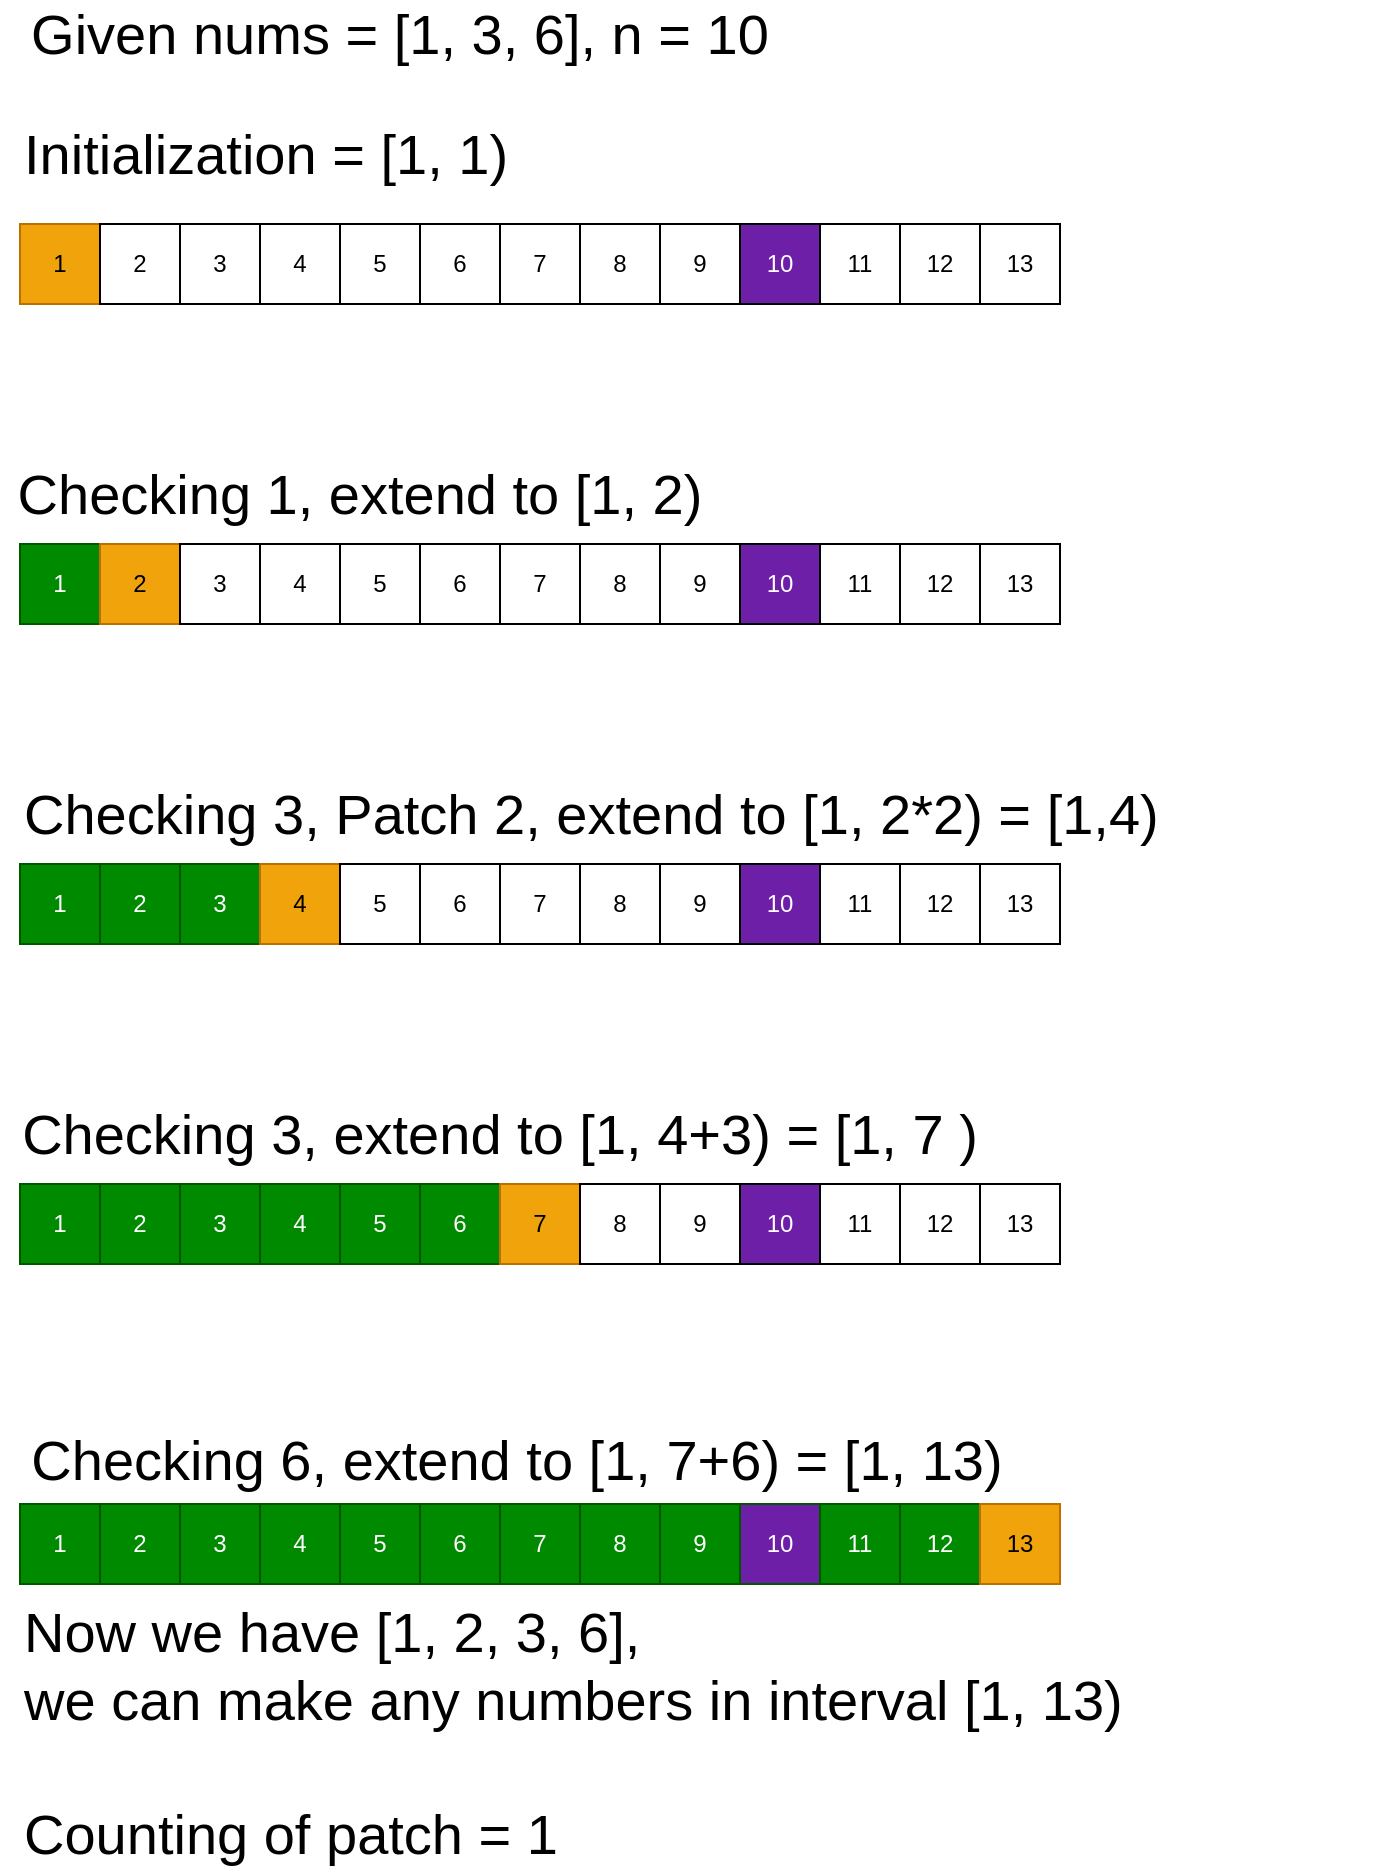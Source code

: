 <mxfile version="24.5.4" type="github">
  <diagram name="第 1 页" id="Vv7K0Z9YcaabSBtemKyn">
    <mxGraphModel dx="2620" dy="1680" grid="0" gridSize="10" guides="1" tooltips="1" connect="1" arrows="1" fold="1" page="1" pageScale="1" pageWidth="827" pageHeight="1169" background="none" math="0" shadow="0">
      <root>
        <mxCell id="0" />
        <mxCell id="1" parent="0" />
        <mxCell id="asMnh2SLZ0_MW1p4lzxj-1" value="1" style="whiteSpace=wrap;html=1;fillColor=#f0a30a;fontColor=#000000;strokeColor=#BD7000;" vertex="1" parent="1">
          <mxGeometry x="120" y="160" width="40" height="40" as="geometry" />
        </mxCell>
        <mxCell id="asMnh2SLZ0_MW1p4lzxj-2" value="2" style="whiteSpace=wrap;html=1;" vertex="1" parent="1">
          <mxGeometry x="160" y="160" width="40" height="40" as="geometry" />
        </mxCell>
        <mxCell id="asMnh2SLZ0_MW1p4lzxj-3" value="3" style="whiteSpace=wrap;html=1;" vertex="1" parent="1">
          <mxGeometry x="200" y="160" width="40" height="40" as="geometry" />
        </mxCell>
        <mxCell id="asMnh2SLZ0_MW1p4lzxj-4" value="4" style="whiteSpace=wrap;html=1;" vertex="1" parent="1">
          <mxGeometry x="240" y="160" width="40" height="40" as="geometry" />
        </mxCell>
        <mxCell id="asMnh2SLZ0_MW1p4lzxj-5" value="5" style="whiteSpace=wrap;html=1;" vertex="1" parent="1">
          <mxGeometry x="280" y="160" width="40" height="40" as="geometry" />
        </mxCell>
        <mxCell id="asMnh2SLZ0_MW1p4lzxj-6" value="6" style="whiteSpace=wrap;html=1;" vertex="1" parent="1">
          <mxGeometry x="320" y="160" width="40" height="40" as="geometry" />
        </mxCell>
        <mxCell id="asMnh2SLZ0_MW1p4lzxj-7" value="7" style="whiteSpace=wrap;html=1;" vertex="1" parent="1">
          <mxGeometry x="360" y="160" width="40" height="40" as="geometry" />
        </mxCell>
        <mxCell id="asMnh2SLZ0_MW1p4lzxj-8" value="8" style="whiteSpace=wrap;html=1;" vertex="1" parent="1">
          <mxGeometry x="400" y="160" width="40" height="40" as="geometry" />
        </mxCell>
        <mxCell id="asMnh2SLZ0_MW1p4lzxj-10" value="9" style="whiteSpace=wrap;html=1;" vertex="1" parent="1">
          <mxGeometry x="440" y="160" width="40" height="40" as="geometry" />
        </mxCell>
        <mxCell id="asMnh2SLZ0_MW1p4lzxj-11" value="&lt;font color=&quot;#ffffff&quot;&gt;10&lt;/font&gt;" style="whiteSpace=wrap;html=1;fillColor=#6D1FA8;" vertex="1" parent="1">
          <mxGeometry x="480" y="160" width="40" height="40" as="geometry" />
        </mxCell>
        <mxCell id="asMnh2SLZ0_MW1p4lzxj-12" value="11" style="whiteSpace=wrap;html=1;" vertex="1" parent="1">
          <mxGeometry x="520" y="160" width="40" height="40" as="geometry" />
        </mxCell>
        <mxCell id="asMnh2SLZ0_MW1p4lzxj-13" value="12" style="whiteSpace=wrap;html=1;" vertex="1" parent="1">
          <mxGeometry x="560" y="160" width="40" height="40" as="geometry" />
        </mxCell>
        <mxCell id="asMnh2SLZ0_MW1p4lzxj-14" value="13" style="whiteSpace=wrap;html=1;" vertex="1" parent="1">
          <mxGeometry x="600" y="160" width="40" height="40" as="geometry" />
        </mxCell>
        <mxCell id="asMnh2SLZ0_MW1p4lzxj-15" value="1" style="whiteSpace=wrap;html=1;fillColor=#008a00;fontColor=#ffffff;strokeColor=#005700;" vertex="1" parent="1">
          <mxGeometry x="120" y="320" width="40" height="40" as="geometry" />
        </mxCell>
        <mxCell id="asMnh2SLZ0_MW1p4lzxj-16" value="2" style="whiteSpace=wrap;html=1;fillColor=#f0a30a;fontColor=#000000;strokeColor=#BD7000;" vertex="1" parent="1">
          <mxGeometry x="160" y="320" width="40" height="40" as="geometry" />
        </mxCell>
        <mxCell id="asMnh2SLZ0_MW1p4lzxj-17" value="3" style="whiteSpace=wrap;html=1;" vertex="1" parent="1">
          <mxGeometry x="200" y="320" width="40" height="40" as="geometry" />
        </mxCell>
        <mxCell id="asMnh2SLZ0_MW1p4lzxj-18" value="4" style="whiteSpace=wrap;html=1;" vertex="1" parent="1">
          <mxGeometry x="240" y="320" width="40" height="40" as="geometry" />
        </mxCell>
        <mxCell id="asMnh2SLZ0_MW1p4lzxj-19" value="5" style="whiteSpace=wrap;html=1;" vertex="1" parent="1">
          <mxGeometry x="280" y="320" width="40" height="40" as="geometry" />
        </mxCell>
        <mxCell id="asMnh2SLZ0_MW1p4lzxj-20" value="6" style="whiteSpace=wrap;html=1;" vertex="1" parent="1">
          <mxGeometry x="320" y="320" width="40" height="40" as="geometry" />
        </mxCell>
        <mxCell id="asMnh2SLZ0_MW1p4lzxj-21" value="7" style="whiteSpace=wrap;html=1;" vertex="1" parent="1">
          <mxGeometry x="360" y="320" width="40" height="40" as="geometry" />
        </mxCell>
        <mxCell id="asMnh2SLZ0_MW1p4lzxj-22" value="8" style="whiteSpace=wrap;html=1;" vertex="1" parent="1">
          <mxGeometry x="400" y="320" width="40" height="40" as="geometry" />
        </mxCell>
        <mxCell id="asMnh2SLZ0_MW1p4lzxj-23" value="9" style="whiteSpace=wrap;html=1;" vertex="1" parent="1">
          <mxGeometry x="440" y="320" width="40" height="40" as="geometry" />
        </mxCell>
        <mxCell id="asMnh2SLZ0_MW1p4lzxj-24" value="&lt;font color=&quot;#ffffff&quot;&gt;10&lt;/font&gt;" style="whiteSpace=wrap;html=1;fillColor=#6D1FA8;" vertex="1" parent="1">
          <mxGeometry x="480" y="320" width="40" height="40" as="geometry" />
        </mxCell>
        <mxCell id="asMnh2SLZ0_MW1p4lzxj-25" value="11" style="whiteSpace=wrap;html=1;" vertex="1" parent="1">
          <mxGeometry x="520" y="320" width="40" height="40" as="geometry" />
        </mxCell>
        <mxCell id="asMnh2SLZ0_MW1p4lzxj-26" value="12" style="whiteSpace=wrap;html=1;" vertex="1" parent="1">
          <mxGeometry x="560" y="320" width="40" height="40" as="geometry" />
        </mxCell>
        <mxCell id="asMnh2SLZ0_MW1p4lzxj-27" value="13" style="whiteSpace=wrap;html=1;" vertex="1" parent="1">
          <mxGeometry x="600" y="320" width="40" height="40" as="geometry" />
        </mxCell>
        <mxCell id="asMnh2SLZ0_MW1p4lzxj-28" value="1" style="whiteSpace=wrap;html=1;fillColor=#008a00;fontColor=#ffffff;strokeColor=#005700;" vertex="1" parent="1">
          <mxGeometry x="120" y="480" width="40" height="40" as="geometry" />
        </mxCell>
        <mxCell id="asMnh2SLZ0_MW1p4lzxj-29" value="2" style="whiteSpace=wrap;html=1;fillColor=#008a00;fontColor=#ffffff;strokeColor=#005700;" vertex="1" parent="1">
          <mxGeometry x="160" y="480" width="40" height="40" as="geometry" />
        </mxCell>
        <mxCell id="asMnh2SLZ0_MW1p4lzxj-30" value="3" style="whiteSpace=wrap;html=1;fillColor=#008a00;fontColor=#ffffff;strokeColor=#005700;" vertex="1" parent="1">
          <mxGeometry x="200" y="480" width="40" height="40" as="geometry" />
        </mxCell>
        <mxCell id="asMnh2SLZ0_MW1p4lzxj-31" value="4" style="whiteSpace=wrap;html=1;fillColor=#f0a30a;fontColor=#000000;strokeColor=#BD7000;" vertex="1" parent="1">
          <mxGeometry x="240" y="480" width="40" height="40" as="geometry" />
        </mxCell>
        <mxCell id="asMnh2SLZ0_MW1p4lzxj-32" value="5" style="whiteSpace=wrap;html=1;" vertex="1" parent="1">
          <mxGeometry x="280" y="480" width="40" height="40" as="geometry" />
        </mxCell>
        <mxCell id="asMnh2SLZ0_MW1p4lzxj-33" value="6" style="whiteSpace=wrap;html=1;" vertex="1" parent="1">
          <mxGeometry x="320" y="480" width="40" height="40" as="geometry" />
        </mxCell>
        <mxCell id="asMnh2SLZ0_MW1p4lzxj-34" value="7" style="whiteSpace=wrap;html=1;" vertex="1" parent="1">
          <mxGeometry x="360" y="480" width="40" height="40" as="geometry" />
        </mxCell>
        <mxCell id="asMnh2SLZ0_MW1p4lzxj-35" value="8" style="whiteSpace=wrap;html=1;" vertex="1" parent="1">
          <mxGeometry x="400" y="480" width="40" height="40" as="geometry" />
        </mxCell>
        <mxCell id="asMnh2SLZ0_MW1p4lzxj-36" value="9" style="whiteSpace=wrap;html=1;" vertex="1" parent="1">
          <mxGeometry x="440" y="480" width="40" height="40" as="geometry" />
        </mxCell>
        <mxCell id="asMnh2SLZ0_MW1p4lzxj-37" value="&lt;font color=&quot;#ffffff&quot;&gt;10&lt;/font&gt;" style="whiteSpace=wrap;html=1;fillColor=#6D1FA8;" vertex="1" parent="1">
          <mxGeometry x="480" y="480" width="40" height="40" as="geometry" />
        </mxCell>
        <mxCell id="asMnh2SLZ0_MW1p4lzxj-38" value="11" style="whiteSpace=wrap;html=1;" vertex="1" parent="1">
          <mxGeometry x="520" y="480" width="40" height="40" as="geometry" />
        </mxCell>
        <mxCell id="asMnh2SLZ0_MW1p4lzxj-39" value="12" style="whiteSpace=wrap;html=1;" vertex="1" parent="1">
          <mxGeometry x="560" y="480" width="40" height="40" as="geometry" />
        </mxCell>
        <mxCell id="asMnh2SLZ0_MW1p4lzxj-40" value="13" style="whiteSpace=wrap;html=1;" vertex="1" parent="1">
          <mxGeometry x="600" y="480" width="40" height="40" as="geometry" />
        </mxCell>
        <mxCell id="asMnh2SLZ0_MW1p4lzxj-41" value="1" style="whiteSpace=wrap;html=1;fillColor=#008a00;fontColor=#ffffff;strokeColor=#005700;" vertex="1" parent="1">
          <mxGeometry x="120" y="640" width="40" height="40" as="geometry" />
        </mxCell>
        <mxCell id="asMnh2SLZ0_MW1p4lzxj-42" value="2" style="whiteSpace=wrap;html=1;fillColor=#008a00;fontColor=#ffffff;strokeColor=#005700;" vertex="1" parent="1">
          <mxGeometry x="160" y="640" width="40" height="40" as="geometry" />
        </mxCell>
        <mxCell id="asMnh2SLZ0_MW1p4lzxj-43" value="3" style="whiteSpace=wrap;html=1;fillColor=#008a00;fontColor=#ffffff;strokeColor=#005700;" vertex="1" parent="1">
          <mxGeometry x="200" y="640" width="40" height="40" as="geometry" />
        </mxCell>
        <mxCell id="asMnh2SLZ0_MW1p4lzxj-44" value="4" style="whiteSpace=wrap;html=1;fillColor=#008a00;fontColor=#ffffff;strokeColor=#005700;" vertex="1" parent="1">
          <mxGeometry x="240" y="640" width="40" height="40" as="geometry" />
        </mxCell>
        <mxCell id="asMnh2SLZ0_MW1p4lzxj-45" value="5" style="whiteSpace=wrap;html=1;fillColor=#008a00;fontColor=#ffffff;strokeColor=#005700;" vertex="1" parent="1">
          <mxGeometry x="280" y="640" width="40" height="40" as="geometry" />
        </mxCell>
        <mxCell id="asMnh2SLZ0_MW1p4lzxj-46" value="6" style="whiteSpace=wrap;html=1;fillColor=#008a00;fontColor=#ffffff;strokeColor=#005700;" vertex="1" parent="1">
          <mxGeometry x="320" y="640" width="40" height="40" as="geometry" />
        </mxCell>
        <mxCell id="asMnh2SLZ0_MW1p4lzxj-47" value="7" style="whiteSpace=wrap;html=1;fillColor=#f0a30a;fontColor=#000000;strokeColor=#BD7000;" vertex="1" parent="1">
          <mxGeometry x="360" y="640" width="40" height="40" as="geometry" />
        </mxCell>
        <mxCell id="asMnh2SLZ0_MW1p4lzxj-48" value="8" style="whiteSpace=wrap;html=1;" vertex="1" parent="1">
          <mxGeometry x="400" y="640" width="40" height="40" as="geometry" />
        </mxCell>
        <mxCell id="asMnh2SLZ0_MW1p4lzxj-49" value="9" style="whiteSpace=wrap;html=1;" vertex="1" parent="1">
          <mxGeometry x="440" y="640" width="40" height="40" as="geometry" />
        </mxCell>
        <mxCell id="asMnh2SLZ0_MW1p4lzxj-50" value="&lt;font style=&quot;background-color: rgb(109, 31, 168);&quot; color=&quot;#ffffff&quot;&gt;10&lt;/font&gt;" style="whiteSpace=wrap;html=1;fillColor=#6D1FA8;" vertex="1" parent="1">
          <mxGeometry x="480" y="640" width="40" height="40" as="geometry" />
        </mxCell>
        <mxCell id="asMnh2SLZ0_MW1p4lzxj-51" value="11" style="whiteSpace=wrap;html=1;" vertex="1" parent="1">
          <mxGeometry x="520" y="640" width="40" height="40" as="geometry" />
        </mxCell>
        <mxCell id="asMnh2SLZ0_MW1p4lzxj-52" value="12" style="whiteSpace=wrap;html=1;" vertex="1" parent="1">
          <mxGeometry x="560" y="640" width="40" height="40" as="geometry" />
        </mxCell>
        <mxCell id="asMnh2SLZ0_MW1p4lzxj-53" value="13" style="whiteSpace=wrap;html=1;" vertex="1" parent="1">
          <mxGeometry x="600" y="640" width="40" height="40" as="geometry" />
        </mxCell>
        <mxCell id="asMnh2SLZ0_MW1p4lzxj-54" value="1" style="whiteSpace=wrap;html=1;fillColor=#008a00;fontColor=#ffffff;strokeColor=#005700;" vertex="1" parent="1">
          <mxGeometry x="120" y="800" width="40" height="40" as="geometry" />
        </mxCell>
        <mxCell id="asMnh2SLZ0_MW1p4lzxj-55" value="2" style="whiteSpace=wrap;html=1;fillColor=#008a00;fontColor=#ffffff;strokeColor=#005700;" vertex="1" parent="1">
          <mxGeometry x="160" y="800" width="40" height="40" as="geometry" />
        </mxCell>
        <mxCell id="asMnh2SLZ0_MW1p4lzxj-56" value="3" style="whiteSpace=wrap;html=1;fillColor=#008a00;fontColor=#ffffff;strokeColor=#005700;" vertex="1" parent="1">
          <mxGeometry x="200" y="800" width="40" height="40" as="geometry" />
        </mxCell>
        <mxCell id="asMnh2SLZ0_MW1p4lzxj-57" value="4" style="whiteSpace=wrap;html=1;fillColor=#008a00;fontColor=#ffffff;strokeColor=#005700;" vertex="1" parent="1">
          <mxGeometry x="240" y="800" width="40" height="40" as="geometry" />
        </mxCell>
        <mxCell id="asMnh2SLZ0_MW1p4lzxj-58" value="5" style="whiteSpace=wrap;html=1;fillColor=#008a00;fontColor=#ffffff;strokeColor=#005700;" vertex="1" parent="1">
          <mxGeometry x="280" y="800" width="40" height="40" as="geometry" />
        </mxCell>
        <mxCell id="asMnh2SLZ0_MW1p4lzxj-59" value="6" style="whiteSpace=wrap;html=1;fillColor=#008a00;fontColor=#ffffff;strokeColor=#005700;" vertex="1" parent="1">
          <mxGeometry x="320" y="800" width="40" height="40" as="geometry" />
        </mxCell>
        <mxCell id="asMnh2SLZ0_MW1p4lzxj-60" value="7" style="whiteSpace=wrap;html=1;fillColor=#008a00;fontColor=#ffffff;strokeColor=#005700;" vertex="1" parent="1">
          <mxGeometry x="360" y="800" width="40" height="40" as="geometry" />
        </mxCell>
        <mxCell id="asMnh2SLZ0_MW1p4lzxj-61" value="8" style="whiteSpace=wrap;html=1;fillColor=#008a00;fontColor=#ffffff;strokeColor=#005700;" vertex="1" parent="1">
          <mxGeometry x="400" y="800" width="40" height="40" as="geometry" />
        </mxCell>
        <mxCell id="asMnh2SLZ0_MW1p4lzxj-62" value="9" style="whiteSpace=wrap;html=1;fillColor=#008a00;fontColor=#ffffff;strokeColor=#005700;" vertex="1" parent="1">
          <mxGeometry x="440" y="800" width="40" height="40" as="geometry" />
        </mxCell>
        <mxCell id="asMnh2SLZ0_MW1p4lzxj-63" value="10" style="whiteSpace=wrap;html=1;fillColor=#6D1FA8;fontColor=#ffffff;strokeColor=#005700;" vertex="1" parent="1">
          <mxGeometry x="480" y="800" width="40" height="40" as="geometry" />
        </mxCell>
        <mxCell id="asMnh2SLZ0_MW1p4lzxj-64" value="11" style="whiteSpace=wrap;html=1;fillColor=#008a00;fontColor=#ffffff;strokeColor=#005700;" vertex="1" parent="1">
          <mxGeometry x="520" y="800" width="40" height="40" as="geometry" />
        </mxCell>
        <mxCell id="asMnh2SLZ0_MW1p4lzxj-65" value="12" style="whiteSpace=wrap;html=1;fillColor=#008a00;fontColor=#ffffff;strokeColor=#005700;" vertex="1" parent="1">
          <mxGeometry x="560" y="800" width="40" height="40" as="geometry" />
        </mxCell>
        <mxCell id="asMnh2SLZ0_MW1p4lzxj-66" value="13" style="whiteSpace=wrap;html=1;fillColor=#f0a30a;fontColor=#000000;strokeColor=#BD7000;" vertex="1" parent="1">
          <mxGeometry x="600" y="800" width="40" height="40" as="geometry" />
        </mxCell>
        <mxCell id="asMnh2SLZ0_MW1p4lzxj-67" value="&lt;div&gt;&lt;font style=&quot;font-size: 28px;&quot;&gt;Given nums = [1, 3, 6], n = 10&lt;/font&gt;&lt;/div&gt;" style="text;html=1;align=center;verticalAlign=middle;whiteSpace=wrap;rounded=0;" vertex="1" parent="1">
          <mxGeometry x="110" y="50" width="400" height="30" as="geometry" />
        </mxCell>
        <mxCell id="asMnh2SLZ0_MW1p4lzxj-68" value="&lt;div&gt;&lt;font style=&quot;font-size: 28px;&quot;&gt;Initialization = [1, 1)&lt;/font&gt;&lt;/div&gt;" style="text;html=1;align=left;verticalAlign=middle;whiteSpace=wrap;rounded=0;" vertex="1" parent="1">
          <mxGeometry x="120" y="110" width="300" height="30" as="geometry" />
        </mxCell>
        <mxCell id="asMnh2SLZ0_MW1p4lzxj-70" value="&lt;div&gt;&lt;font style=&quot;font-size: 28px;&quot;&gt;Checking 1, extend to [1, 2)&lt;/font&gt;&lt;/div&gt;" style="text;html=1;align=center;verticalAlign=middle;whiteSpace=wrap;rounded=0;" vertex="1" parent="1">
          <mxGeometry x="110" y="280" width="360" height="30" as="geometry" />
        </mxCell>
        <mxCell id="asMnh2SLZ0_MW1p4lzxj-71" value="&lt;div&gt;&lt;font style=&quot;font-size: 28px;&quot;&gt;Checking 3, Patch 2, extend to [1, 2*2) = [1,4)&lt;/font&gt;&lt;/div&gt;" style="text;html=1;align=left;verticalAlign=middle;whiteSpace=wrap;rounded=0;" vertex="1" parent="1">
          <mxGeometry x="120" y="440" width="620" height="30" as="geometry" />
        </mxCell>
        <mxCell id="asMnh2SLZ0_MW1p4lzxj-72" value="&lt;div&gt;&lt;font style=&quot;font-size: 28px;&quot;&gt;Checking 3, extend to [1, 4+3) = [1, 7 )&lt;/font&gt;&lt;/div&gt;" style="text;html=1;align=center;verticalAlign=middle;whiteSpace=wrap;rounded=0;" vertex="1" parent="1">
          <mxGeometry x="110" y="600" width="500" height="30" as="geometry" />
        </mxCell>
        <mxCell id="asMnh2SLZ0_MW1p4lzxj-73" value="&lt;div&gt;&lt;font style=&quot;font-size: 28px;&quot;&gt;Checking 6, extend to [1, 7+6) = [1, 13)&lt;/font&gt;&lt;/div&gt;" style="text;html=1;align=center;verticalAlign=middle;whiteSpace=wrap;rounded=0;" vertex="1" parent="1">
          <mxGeometry x="110" y="763" width="517" height="30" as="geometry" />
        </mxCell>
        <mxCell id="asMnh2SLZ0_MW1p4lzxj-74" value="&lt;div&gt;&lt;font style=&quot;font-size: 28px;&quot;&gt;Now we have [1, 2, 3, 6], &lt;br&gt;we can make any numbers in interval [1, 13)&lt;/font&gt;&lt;/div&gt;&lt;div&gt;&lt;font style=&quot;font-size: 28px;&quot;&gt;&lt;br&gt;&lt;/font&gt;&lt;/div&gt;&lt;div&gt;&lt;span style=&quot;font-size: 28px;&quot;&gt;Counting of patch = 1&amp;nbsp;&lt;/span&gt;&lt;/div&gt;" style="text;html=1;align=left;verticalAlign=middle;whiteSpace=wrap;rounded=0;" vertex="1" parent="1">
          <mxGeometry x="120" y="900" width="680" height="30" as="geometry" />
        </mxCell>
      </root>
    </mxGraphModel>
  </diagram>
</mxfile>
